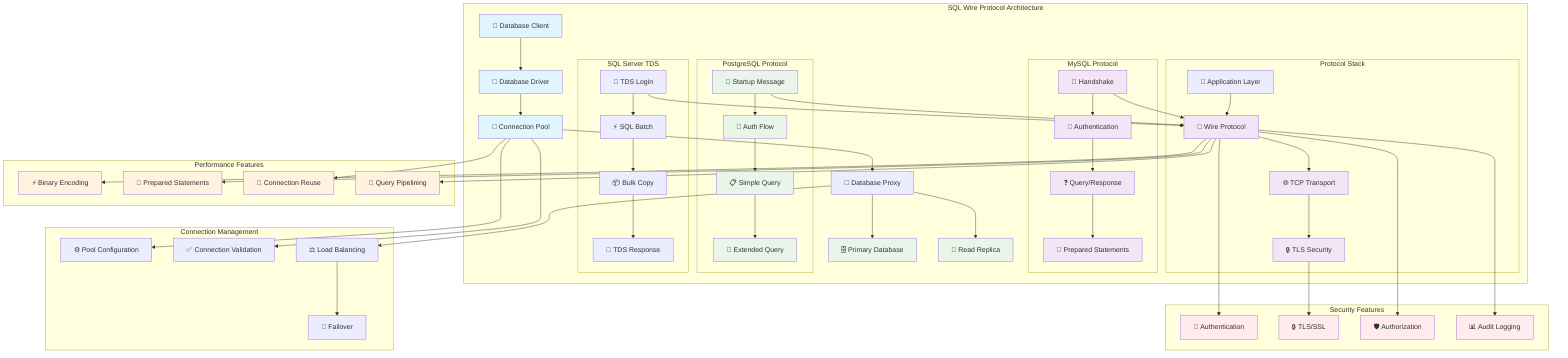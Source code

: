graph TB
    subgraph "SQL Wire Protocol Architecture"
        Client[📱 Database Client]
        Driver[🔧 Database Driver]
        ConnPool[🔄 Connection Pool]
        Proxy[🔀 Database Proxy]
        Primary[🗄️ Primary Database]
        Replica[📖 Read Replica]
        
        subgraph "Protocol Stack"
            App[🔧 Application Layer]
            Wire[📡 Wire Protocol]
            TCP[🌐 TCP Transport]
            TLS[🔒 TLS Security]
        end
        
        subgraph "MySQL Protocol"
            MySQLHandshake[🤝 Handshake]
            MySQLAuth[🔐 Authentication]
            MySQLQuery[❓ Query/Response]
            MySQLPrepared[📝 Prepared Statements]
        end
        
        subgraph "PostgreSQL Protocol"
            PGStartup[🚀 Startup Message]
            PGAuth[🔑 Auth Flow]
            PGSimple[📋 Simple Query]
            PGExtended[🔧 Extended Query]
        end
        
        subgraph "SQL Server TDS"
            TDSLogin[🔑 TDS Login]
            TDSBatch[⚡ SQL Batch]
            TDSBulk[📦 Bulk Copy]
            TDSResponse[📨 TDS Response]
        end
    end
    
    subgraph "Connection Management"
        PoolConfig[⚙️ Pool Configuration]
        ConnValidation[✅ Connection Validation]
        LoadBalancing[⚖️ Load Balancing]
        Failover[🔄 Failover]
    end
    
    subgraph "Performance Features"
        BinaryProtocol[⚡ Binary Encoding]
        PreparedStmts[📝 Prepared Statements]
        ConnReuse[🔄 Connection Reuse]
        Pipelining[🚀 Query Pipelining]
    end
    
    subgraph "Security Features"
        Authentication[🔐 Authentication]
        Encryption[🔒 TLS/SSL]
        Authorization[🛡️ Authorization]
        AuditLogging[📊 Audit Logging]
    end
    
    %% Flow connections
    Client --> Driver
    Driver --> ConnPool
    ConnPool --> Proxy
    Proxy --> Primary
    Proxy --> Replica
    
    %% Protocol stack
    App --> Wire
    Wire --> TCP
    TCP --> TLS
    
    %% MySQL protocol flow
    MySQLHandshake --> MySQLAuth
    MySQLAuth --> MySQLQuery
    MySQLQuery --> MySQLPrepared
    
    %% PostgreSQL protocol flow
    PGStartup --> PGAuth
    PGAuth --> PGSimple
    PGSimple --> PGExtended
    
    %% TDS protocol flow
    TDSLogin --> TDSBatch
    TDSBatch --> TDSBulk
    TDSBulk --> TDSResponse
    
    %% Connection management
    ConnPool --> PoolConfig
    ConnPool --> ConnValidation
    Proxy --> LoadBalancing
    LoadBalancing --> Failover
    
    %% Performance features
    Wire --> BinaryProtocol
    Wire --> PreparedStmts
    ConnPool --> ConnReuse
    Wire --> Pipelining
    
    %% Security features
    Wire --> Authentication
    TLS --> Encryption
    Wire --> Authorization
    Wire --> AuditLogging
    
    %% Protocol connections
    MySQLHandshake --> Wire
    PGStartup --> Wire
    TDSLogin --> Wire
    
    %% Styling
    classDef clientClass fill:#e1f5fe
    classDef protocolClass fill:#f3e5f5
    classDef databaseClass fill:#e8f5e8
    classDef performanceClass fill:#fff3e0
    classDef securityClass fill:#ffebee
    
    class Client,Driver,ConnPool clientClass
    class Wire,TCP,TLS,MySQLHandshake,MySQLAuth,MySQLQuery,MySQLPrepared protocolClass
    class Primary,Replica,PGStartup,PGAuth,PGSimple,PGExtended databaseClass
    class BinaryProtocol,PreparedStmts,ConnReuse,Pipelining performanceClass
    class Authentication,Encryption,Authorization,AuditLogging securityClass
